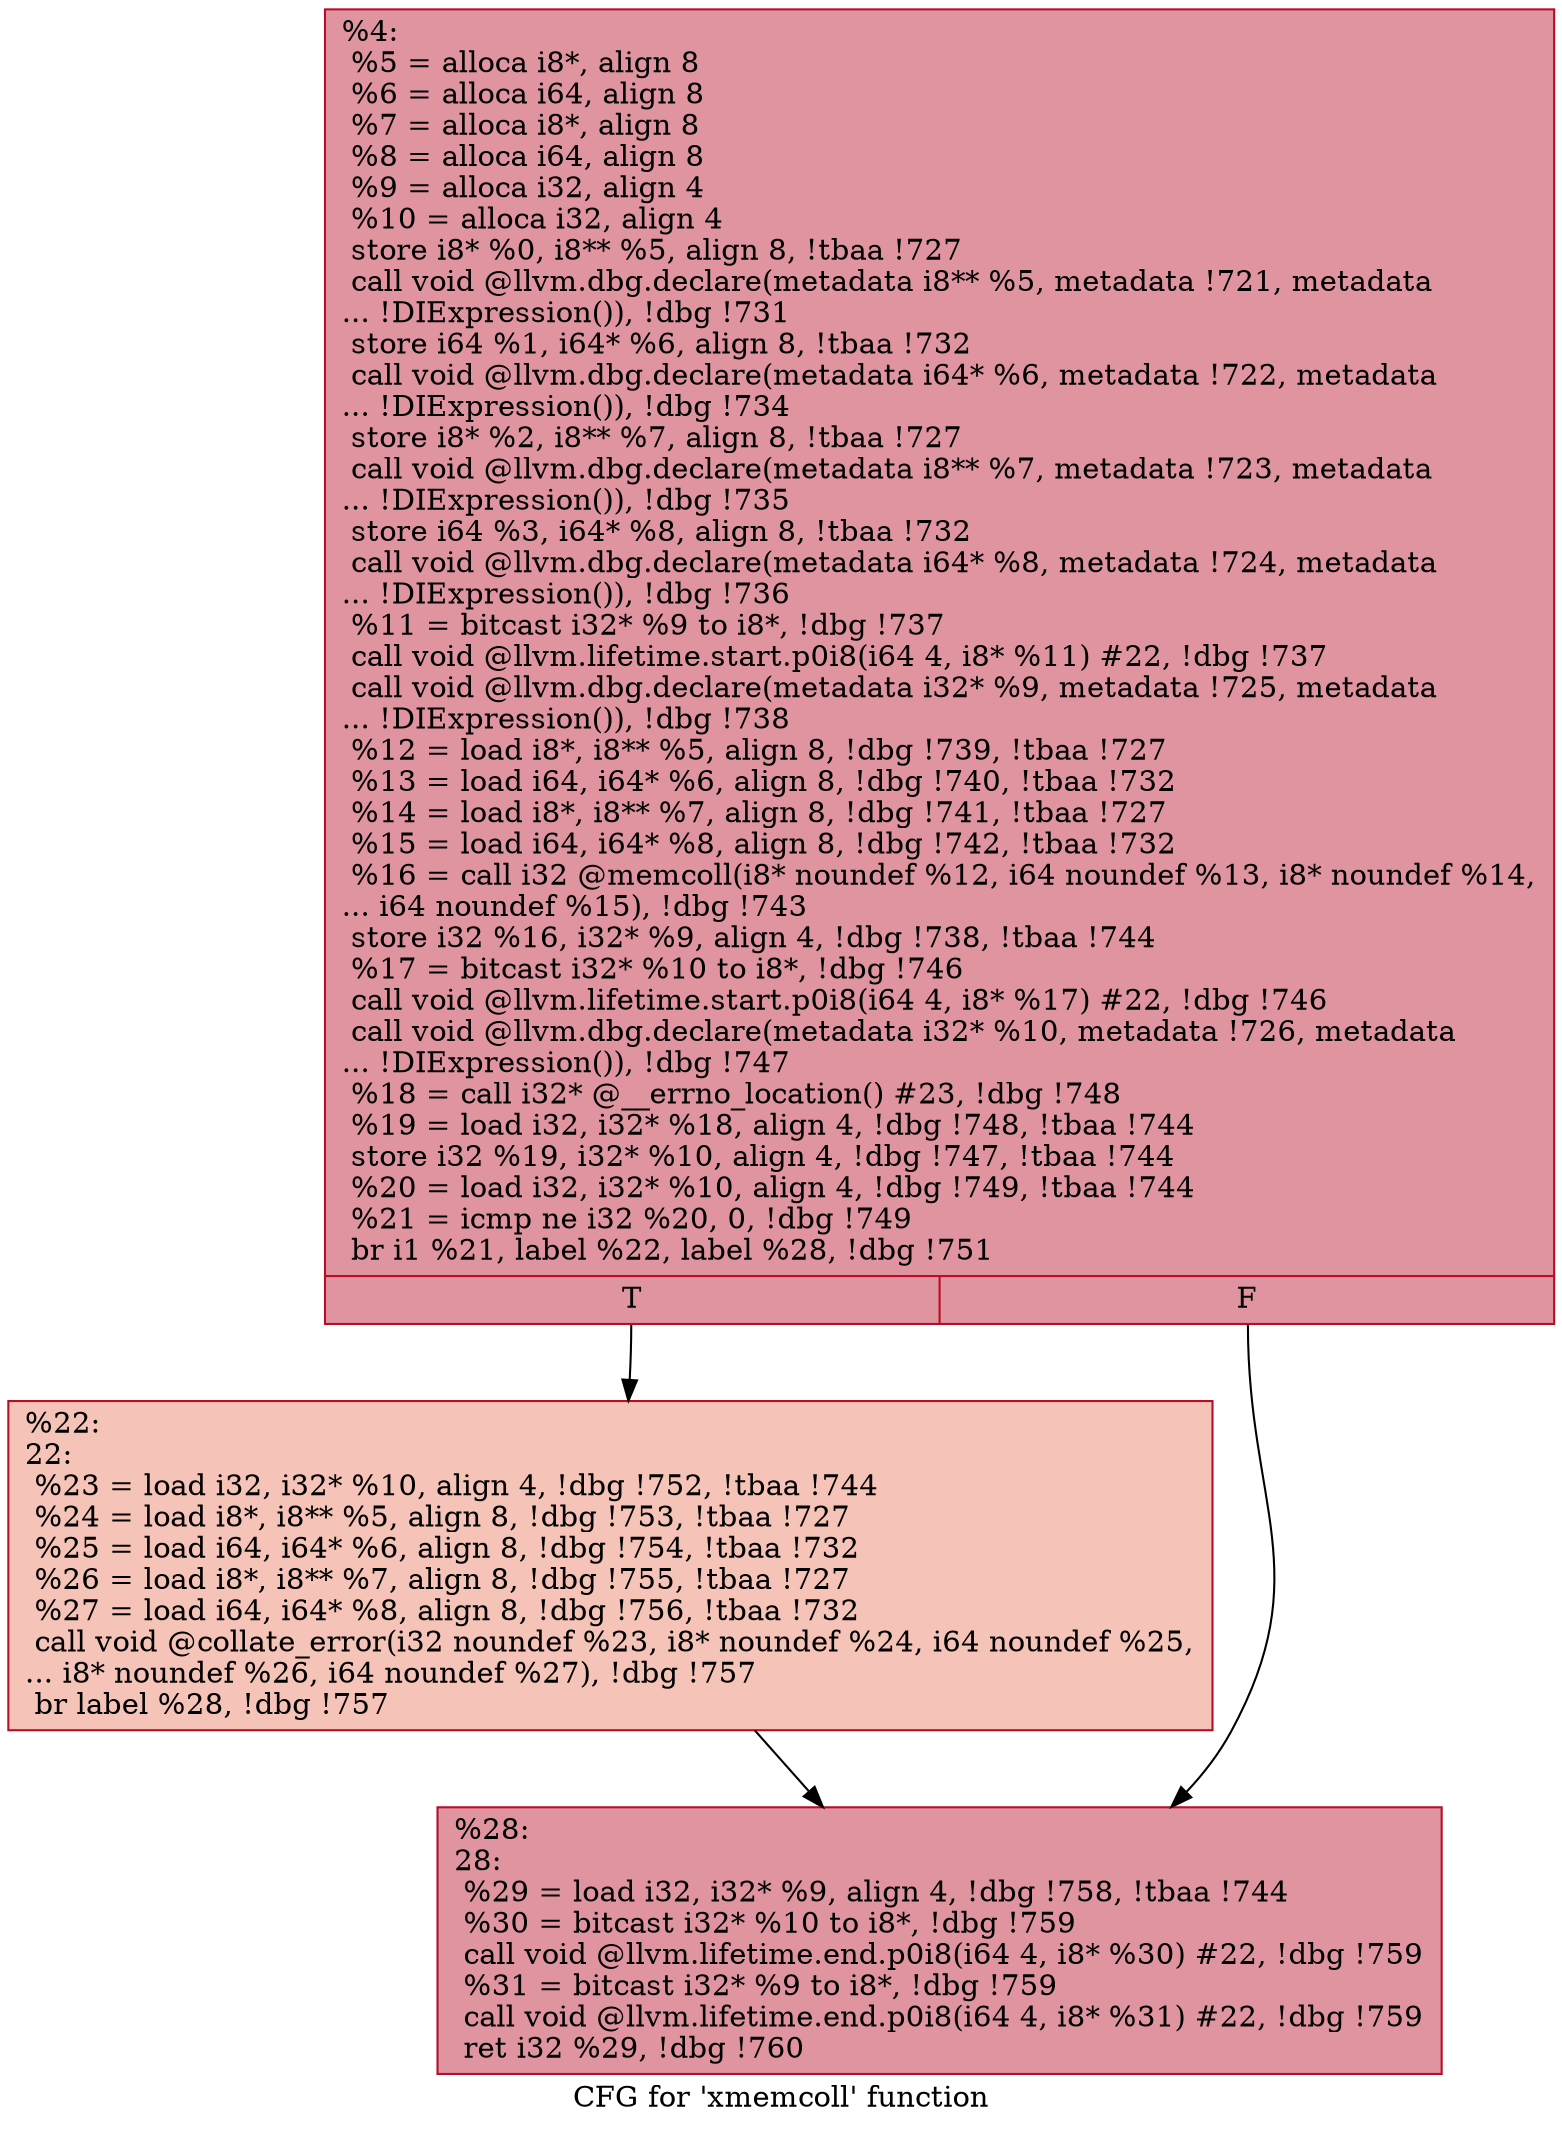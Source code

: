 digraph "CFG for 'xmemcoll' function" {
	label="CFG for 'xmemcoll' function";

	Node0x269da00 [shape=record,color="#b70d28ff", style=filled, fillcolor="#b70d2870",label="{%4:\l  %5 = alloca i8*, align 8\l  %6 = alloca i64, align 8\l  %7 = alloca i8*, align 8\l  %8 = alloca i64, align 8\l  %9 = alloca i32, align 4\l  %10 = alloca i32, align 4\l  store i8* %0, i8** %5, align 8, !tbaa !727\l  call void @llvm.dbg.declare(metadata i8** %5, metadata !721, metadata\l... !DIExpression()), !dbg !731\l  store i64 %1, i64* %6, align 8, !tbaa !732\l  call void @llvm.dbg.declare(metadata i64* %6, metadata !722, metadata\l... !DIExpression()), !dbg !734\l  store i8* %2, i8** %7, align 8, !tbaa !727\l  call void @llvm.dbg.declare(metadata i8** %7, metadata !723, metadata\l... !DIExpression()), !dbg !735\l  store i64 %3, i64* %8, align 8, !tbaa !732\l  call void @llvm.dbg.declare(metadata i64* %8, metadata !724, metadata\l... !DIExpression()), !dbg !736\l  %11 = bitcast i32* %9 to i8*, !dbg !737\l  call void @llvm.lifetime.start.p0i8(i64 4, i8* %11) #22, !dbg !737\l  call void @llvm.dbg.declare(metadata i32* %9, metadata !725, metadata\l... !DIExpression()), !dbg !738\l  %12 = load i8*, i8** %5, align 8, !dbg !739, !tbaa !727\l  %13 = load i64, i64* %6, align 8, !dbg !740, !tbaa !732\l  %14 = load i8*, i8** %7, align 8, !dbg !741, !tbaa !727\l  %15 = load i64, i64* %8, align 8, !dbg !742, !tbaa !732\l  %16 = call i32 @memcoll(i8* noundef %12, i64 noundef %13, i8* noundef %14,\l... i64 noundef %15), !dbg !743\l  store i32 %16, i32* %9, align 4, !dbg !738, !tbaa !744\l  %17 = bitcast i32* %10 to i8*, !dbg !746\l  call void @llvm.lifetime.start.p0i8(i64 4, i8* %17) #22, !dbg !746\l  call void @llvm.dbg.declare(metadata i32* %10, metadata !726, metadata\l... !DIExpression()), !dbg !747\l  %18 = call i32* @__errno_location() #23, !dbg !748\l  %19 = load i32, i32* %18, align 4, !dbg !748, !tbaa !744\l  store i32 %19, i32* %10, align 4, !dbg !747, !tbaa !744\l  %20 = load i32, i32* %10, align 4, !dbg !749, !tbaa !744\l  %21 = icmp ne i32 %20, 0, !dbg !749\l  br i1 %21, label %22, label %28, !dbg !751\l|{<s0>T|<s1>F}}"];
	Node0x269da00:s0 -> Node0x269da50;
	Node0x269da00:s1 -> Node0x269daa0;
	Node0x269da50 [shape=record,color="#b70d28ff", style=filled, fillcolor="#e8765c70",label="{%22:\l22:                                               \l  %23 = load i32, i32* %10, align 4, !dbg !752, !tbaa !744\l  %24 = load i8*, i8** %5, align 8, !dbg !753, !tbaa !727\l  %25 = load i64, i64* %6, align 8, !dbg !754, !tbaa !732\l  %26 = load i8*, i8** %7, align 8, !dbg !755, !tbaa !727\l  %27 = load i64, i64* %8, align 8, !dbg !756, !tbaa !732\l  call void @collate_error(i32 noundef %23, i8* noundef %24, i64 noundef %25,\l... i8* noundef %26, i64 noundef %27), !dbg !757\l  br label %28, !dbg !757\l}"];
	Node0x269da50 -> Node0x269daa0;
	Node0x269daa0 [shape=record,color="#b70d28ff", style=filled, fillcolor="#b70d2870",label="{%28:\l28:                                               \l  %29 = load i32, i32* %9, align 4, !dbg !758, !tbaa !744\l  %30 = bitcast i32* %10 to i8*, !dbg !759\l  call void @llvm.lifetime.end.p0i8(i64 4, i8* %30) #22, !dbg !759\l  %31 = bitcast i32* %9 to i8*, !dbg !759\l  call void @llvm.lifetime.end.p0i8(i64 4, i8* %31) #22, !dbg !759\l  ret i32 %29, !dbg !760\l}"];
}
